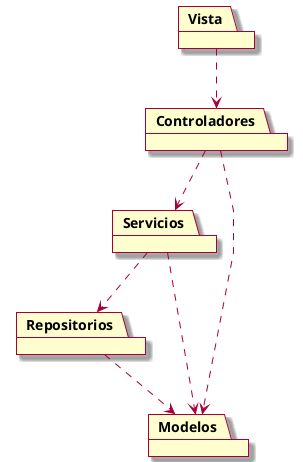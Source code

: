 @startuml DiagramaDePaquetes
skin rose 
skinparam {
    NoteBackgroundColor #whiteSmoke
    NoteBorderColor #blue
    linetype polyline
    PackageFontStyle bold
}

package Vista
package Controladores 
package Servicios 
package Repositorios 
package Modelos 

Vista .-> Controladores
Controladores .-> Modelos
Servicios .-> Modelos
Repositorios .-> Modelos

Controladores .-> Servicios
Servicios .-> Repositorios

@enduml
